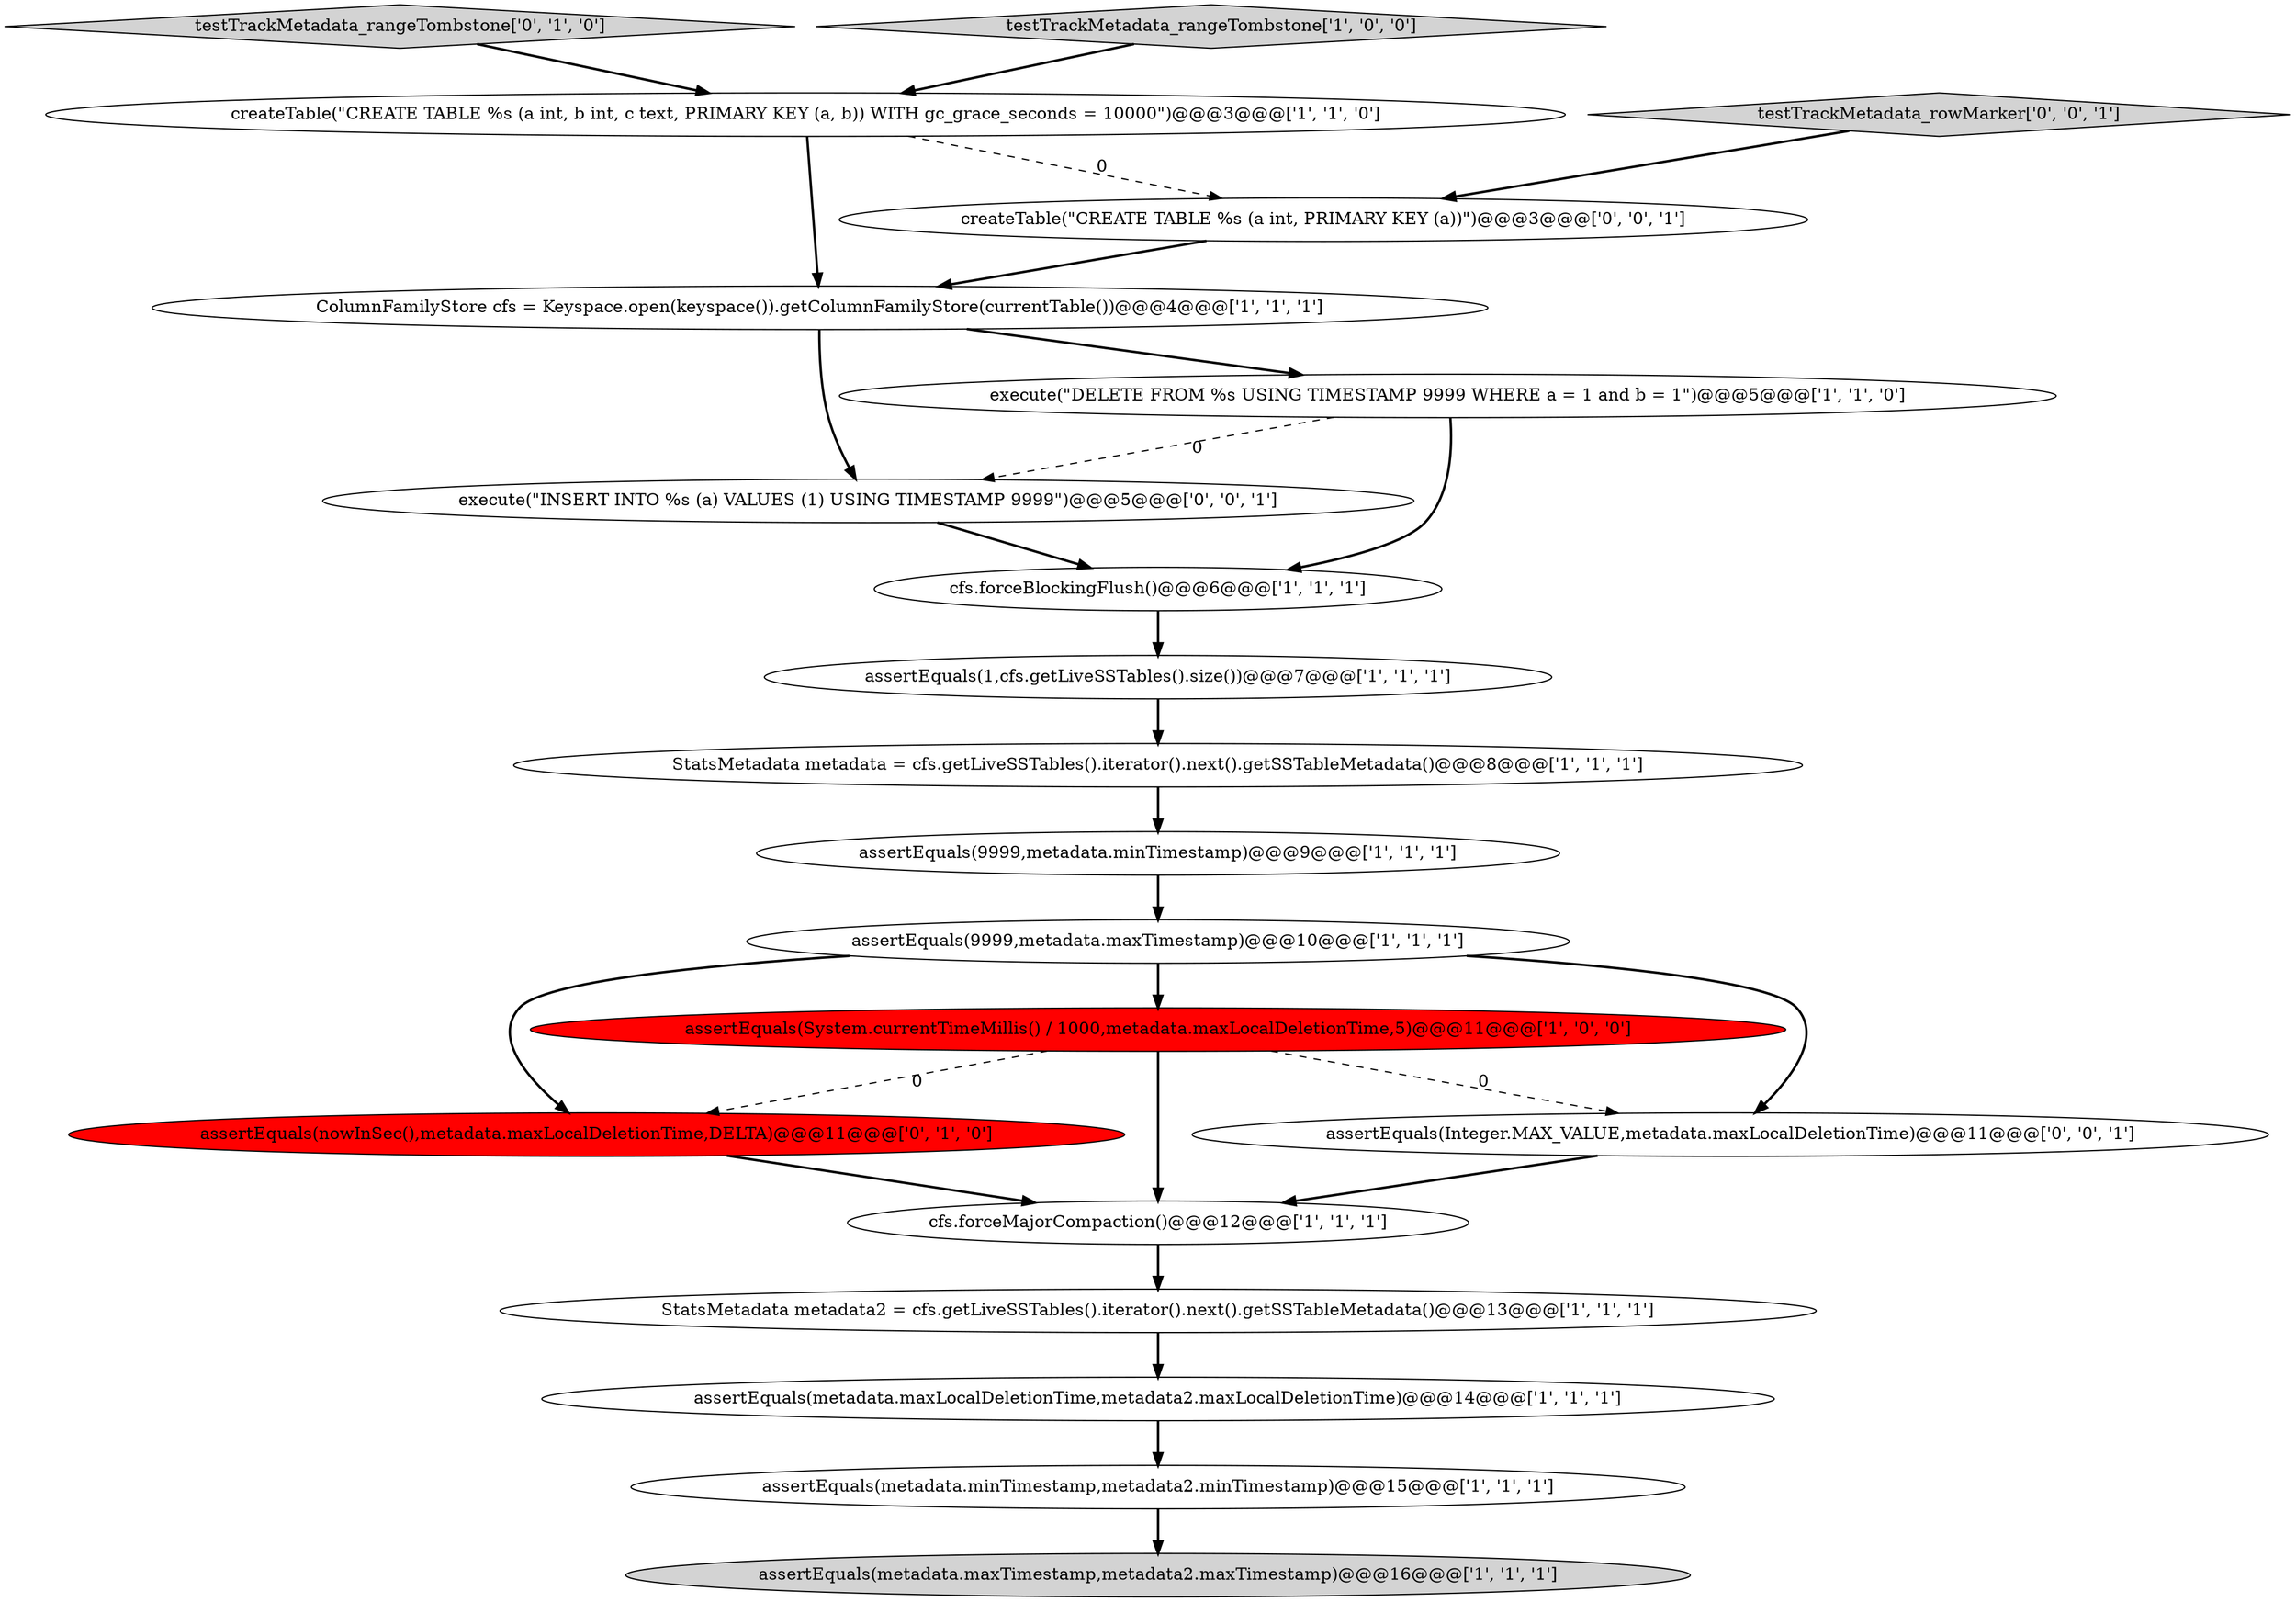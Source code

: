 digraph {
16 [style = filled, label = "testTrackMetadata_rangeTombstone['0', '1', '0']", fillcolor = lightgray, shape = diamond image = "AAA0AAABBB2BBB"];
10 [style = filled, label = "createTable(\"CREATE TABLE %s (a int, b int, c text, PRIMARY KEY (a, b)) WITH gc_grace_seconds = 10000\")@@@3@@@['1', '1', '0']", fillcolor = white, shape = ellipse image = "AAA0AAABBB1BBB"];
9 [style = filled, label = "assertEquals(9999,metadata.maxTimestamp)@@@10@@@['1', '1', '1']", fillcolor = white, shape = ellipse image = "AAA0AAABBB1BBB"];
19 [style = filled, label = "testTrackMetadata_rowMarker['0', '0', '1']", fillcolor = lightgray, shape = diamond image = "AAA0AAABBB3BBB"];
17 [style = filled, label = "execute(\"INSERT INTO %s (a) VALUES (1) USING TIMESTAMP 9999\")@@@5@@@['0', '0', '1']", fillcolor = white, shape = ellipse image = "AAA0AAABBB3BBB"];
14 [style = filled, label = "execute(\"DELETE FROM %s USING TIMESTAMP 9999 WHERE a = 1 and b = 1\")@@@5@@@['1', '1', '0']", fillcolor = white, shape = ellipse image = "AAA0AAABBB1BBB"];
15 [style = filled, label = "assertEquals(nowInSec(),metadata.maxLocalDeletionTime,DELTA)@@@11@@@['0', '1', '0']", fillcolor = red, shape = ellipse image = "AAA1AAABBB2BBB"];
18 [style = filled, label = "createTable(\"CREATE TABLE %s (a int, PRIMARY KEY (a))\")@@@3@@@['0', '0', '1']", fillcolor = white, shape = ellipse image = "AAA0AAABBB3BBB"];
5 [style = filled, label = "assertEquals(1,cfs.getLiveSSTables().size())@@@7@@@['1', '1', '1']", fillcolor = white, shape = ellipse image = "AAA0AAABBB1BBB"];
20 [style = filled, label = "assertEquals(Integer.MAX_VALUE,metadata.maxLocalDeletionTime)@@@11@@@['0', '0', '1']", fillcolor = white, shape = ellipse image = "AAA0AAABBB3BBB"];
3 [style = filled, label = "StatsMetadata metadata = cfs.getLiveSSTables().iterator().next().getSSTableMetadata()@@@8@@@['1', '1', '1']", fillcolor = white, shape = ellipse image = "AAA0AAABBB1BBB"];
1 [style = filled, label = "assertEquals(metadata.maxTimestamp,metadata2.maxTimestamp)@@@16@@@['1', '1', '1']", fillcolor = lightgray, shape = ellipse image = "AAA0AAABBB1BBB"];
8 [style = filled, label = "testTrackMetadata_rangeTombstone['1', '0', '0']", fillcolor = lightgray, shape = diamond image = "AAA0AAABBB1BBB"];
7 [style = filled, label = "assertEquals(metadata.minTimestamp,metadata2.minTimestamp)@@@15@@@['1', '1', '1']", fillcolor = white, shape = ellipse image = "AAA0AAABBB1BBB"];
12 [style = filled, label = "ColumnFamilyStore cfs = Keyspace.open(keyspace()).getColumnFamilyStore(currentTable())@@@4@@@['1', '1', '1']", fillcolor = white, shape = ellipse image = "AAA0AAABBB1BBB"];
4 [style = filled, label = "assertEquals(9999,metadata.minTimestamp)@@@9@@@['1', '1', '1']", fillcolor = white, shape = ellipse image = "AAA0AAABBB1BBB"];
11 [style = filled, label = "cfs.forceMajorCompaction()@@@12@@@['1', '1', '1']", fillcolor = white, shape = ellipse image = "AAA0AAABBB1BBB"];
13 [style = filled, label = "assertEquals(metadata.maxLocalDeletionTime,metadata2.maxLocalDeletionTime)@@@14@@@['1', '1', '1']", fillcolor = white, shape = ellipse image = "AAA0AAABBB1BBB"];
6 [style = filled, label = "StatsMetadata metadata2 = cfs.getLiveSSTables().iterator().next().getSSTableMetadata()@@@13@@@['1', '1', '1']", fillcolor = white, shape = ellipse image = "AAA0AAABBB1BBB"];
2 [style = filled, label = "assertEquals(System.currentTimeMillis() / 1000,metadata.maxLocalDeletionTime,5)@@@11@@@['1', '0', '0']", fillcolor = red, shape = ellipse image = "AAA1AAABBB1BBB"];
0 [style = filled, label = "cfs.forceBlockingFlush()@@@6@@@['1', '1', '1']", fillcolor = white, shape = ellipse image = "AAA0AAABBB1BBB"];
5->3 [style = bold, label=""];
4->9 [style = bold, label=""];
8->10 [style = bold, label=""];
19->18 [style = bold, label=""];
7->1 [style = bold, label=""];
2->20 [style = dashed, label="0"];
9->2 [style = bold, label=""];
16->10 [style = bold, label=""];
11->6 [style = bold, label=""];
12->17 [style = bold, label=""];
18->12 [style = bold, label=""];
9->20 [style = bold, label=""];
3->4 [style = bold, label=""];
2->15 [style = dashed, label="0"];
17->0 [style = bold, label=""];
15->11 [style = bold, label=""];
14->0 [style = bold, label=""];
10->12 [style = bold, label=""];
13->7 [style = bold, label=""];
9->15 [style = bold, label=""];
6->13 [style = bold, label=""];
12->14 [style = bold, label=""];
14->17 [style = dashed, label="0"];
2->11 [style = bold, label=""];
10->18 [style = dashed, label="0"];
0->5 [style = bold, label=""];
20->11 [style = bold, label=""];
}
